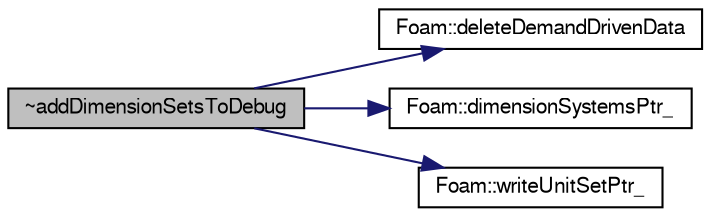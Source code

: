 digraph "~addDimensionSetsToDebug"
{
  bgcolor="transparent";
  edge [fontname="FreeSans",fontsize="10",labelfontname="FreeSans",labelfontsize="10"];
  node [fontname="FreeSans",fontsize="10",shape=record];
  rankdir="LR";
  Node2 [label="~addDimensionSetsToDebug",height=0.2,width=0.4,color="black", fillcolor="grey75", style="filled", fontcolor="black"];
  Node2 -> Node3 [color="midnightblue",fontsize="10",style="solid",fontname="FreeSans"];
  Node3 [label="Foam::deleteDemandDrivenData",height=0.2,width=0.4,color="black",URL="$a21124.html#a676ff999562d389fd174d693e17d230a"];
  Node2 -> Node4 [color="midnightblue",fontsize="10",style="solid",fontname="FreeSans"];
  Node4 [label="Foam::dimensionSystemsPtr_",height=0.2,width=0.4,color="black",URL="$a21124.html#a8276f863b439457c8e5df25f64194184",tooltip="Since dimensionSystems() can be reread we actually store a copy of. "];
  Node2 -> Node5 [color="midnightblue",fontsize="10",style="solid",fontname="FreeSans"];
  Node5 [label="Foam::writeUnitSetPtr_",height=0.2,width=0.4,color="black",URL="$a21124.html#a80ed410ea87e1fa271d37dc158145a7b"];
}
